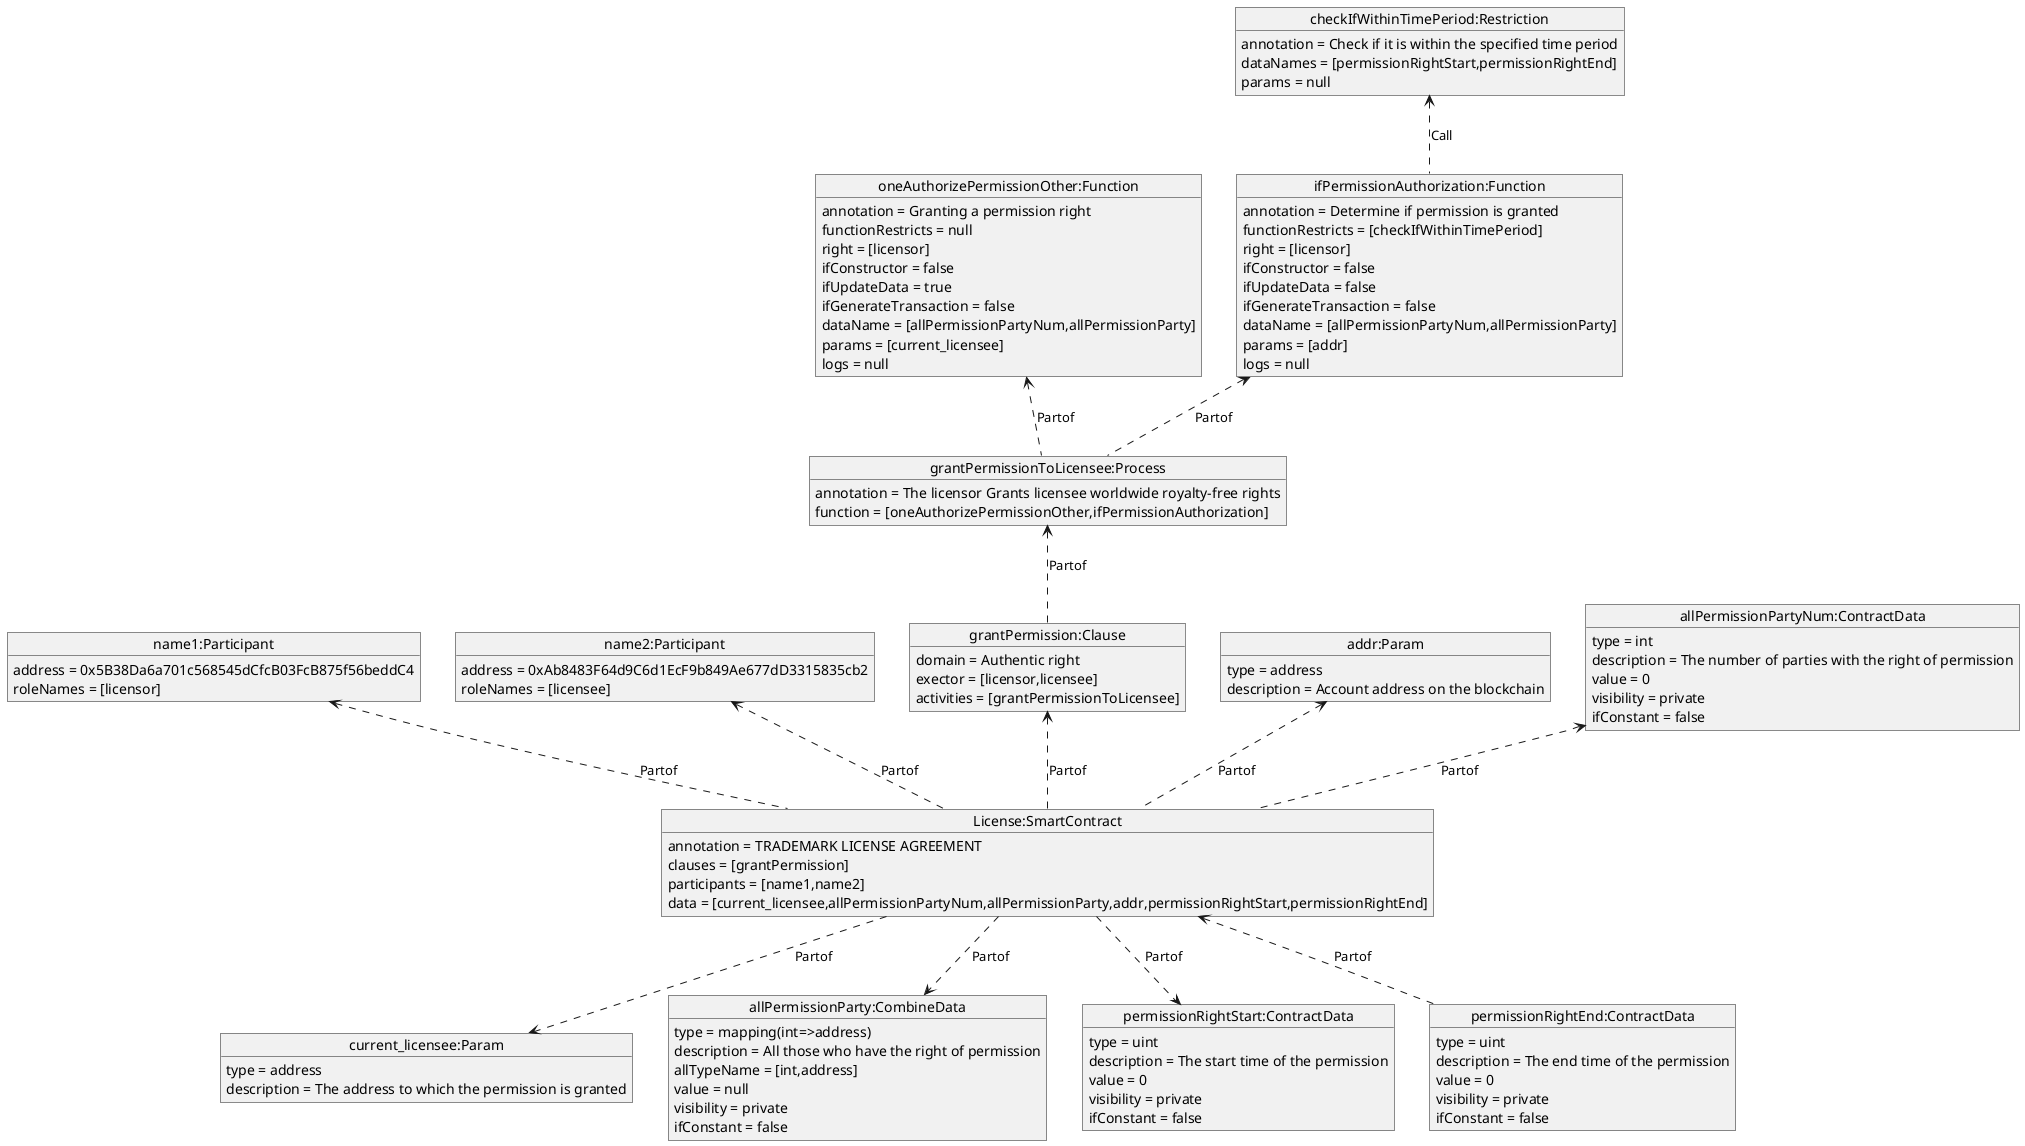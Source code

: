 @startuml
'https://plantuml.com/object-diagram
'left to right direction
object "License:SmartContract" as o1
o1 : annotation = TRADEMARK LICENSE AGREEMENT
o1 : clauses = [grantPermission]
o1 : participants = [name1,name2]
o1 : data = [current_licensee,allPermissionPartyNum,allPermissionParty,addr,permissionRightStart,permissionRightEnd]
object "name1:Participant" as o2
o2 : address = 0x5B38Da6a701c568545dCfcB03FcB875f56beddC4
o2 : roleNames = [licensor]
o2<..o1 : Partof
object "name2:Participant" as o3
o3 : address = 0xAb8483F64d9C6d1EcF9b849Ae677dD3315835cb2
o3 : roleNames = [licensee]
o3<..o1 : Partof
object "grantPermission:Clause" as o4
o4 : domain = Authentic right
o4 : exector = [licensor,licensee]
o4 : activities = [grantPermissionToLicensee]
o4<..o1 : Partof
object "grantPermissionToLicensee:Process" as o5
o5 : annotation = The licensor Grants licensee worldwide royalty-free rights
o5 : function = [oneAuthorizePermissionOther,ifPermissionAuthorization]
o5<..o4 : Partof
object "oneAuthorizePermissionOther:Function" as o6
o6 : annotation = Granting a permission right
o6 : functionRestricts = null
o6 : right = [licensor]
o6 : ifConstructor = false
o6 : ifUpdateData = true
o6 : ifGenerateTransaction = false
o6 : dataName = [allPermissionPartyNum,allPermissionParty]
o6 : params = [current_licensee]
o6 : logs = null
o6<..o5 : Partof
object "ifPermissionAuthorization:Function" as o7
o7 : annotation = Determine if permission is granted
o7 : functionRestricts = [checkIfWithinTimePeriod]
o7 : right = [licensor]
o7 : ifConstructor = false
o7 : ifUpdateData = false
o7 : ifGenerateTransaction = false
o7 : dataName = [allPermissionPartyNum,allPermissionParty]
o7 : params = [addr]
o7 : logs = null
o7<..o5 : Partof
object "checkIfWithinTimePeriod:Restriction" as o8
o8 : annotation = Check if it is within the specified time period
o8 : dataNames = [permissionRightStart,permissionRightEnd]
o8 : params = null
o8<..o7 : Call
object "addr:Param" as o63
o63 : type = address
o63 : description = Account address on the blockchain
o63<..o1 : Partof
object "current_licensee:Param" as o64
o64 : type = address
o64 : description = The address to which the permission is granted
o1..>o64 : Partof
object "allPermissionPartyNum:ContractData" as o65
o65 : type = int
o65 : description = The number of parties with the right of permission
o65 : value = 0
o65 : visibility = private
o65 : ifConstant = false
o65<..o1 : Partof
object "allPermissionParty:CombineData" as o66
o66 : type = mapping(int=>address)
o66 : description = All those who have the right of permission
o66 : allTypeName = [int,address]
o66 : value = null
o66 : visibility = private
o66 : ifConstant = false
o1..>o66 : Partof
object "permissionRightStart:ContractData" as o61
o61 : type = uint
o61 : description = The start time of the permission
o61 : value = 0
o61 : visibility = private
o61 : ifConstant = false
o1..>o61 : Partof
object "permissionRightEnd:ContractData" as o62
o62 : type = uint
o62 : description = The end time of the permission
o62 : value = 0
o62 : visibility = private
o62 : ifConstant = false
o1<..o62 : Partof
@enduml

